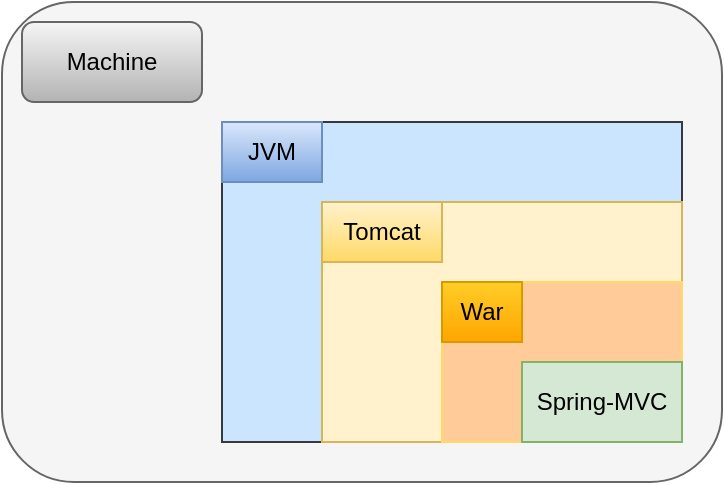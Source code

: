 <mxfile version="21.2.1" type="device">
  <diagram name="第 1 页" id="3pmu5mdlHhyu9moLcKJr">
    <mxGraphModel dx="900" dy="674" grid="1" gridSize="10" guides="1" tooltips="1" connect="1" arrows="1" fold="1" page="1" pageScale="1" pageWidth="827" pageHeight="1169" math="0" shadow="0">
      <root>
        <mxCell id="0" />
        <mxCell id="1" parent="0" />
        <mxCell id="P94F-uNf9Wzux4fFWeLc-1" value="" style="rounded=1;whiteSpace=wrap;html=1;fillColor=#f5f5f5;fontColor=#333333;strokeColor=#666666;" vertex="1" parent="1">
          <mxGeometry x="100" y="380" width="360" height="240" as="geometry" />
        </mxCell>
        <mxCell id="P94F-uNf9Wzux4fFWeLc-9" value="" style="rounded=0;whiteSpace=wrap;html=1;fillColor=#cce5ff;strokeColor=#36393d;" vertex="1" parent="1">
          <mxGeometry x="210" y="440" width="230" height="160" as="geometry" />
        </mxCell>
        <mxCell id="P94F-uNf9Wzux4fFWeLc-2" value="" style="rounded=0;whiteSpace=wrap;html=1;fillColor=#fff2cc;strokeColor=#d6b656;" vertex="1" parent="1">
          <mxGeometry x="260" y="480" width="180" height="120" as="geometry" />
        </mxCell>
        <mxCell id="P94F-uNf9Wzux4fFWeLc-4" value="" style="rounded=0;whiteSpace=wrap;html=1;fillColor=#ffcc99;strokeColor=#FFD966;" vertex="1" parent="1">
          <mxGeometry x="320" y="520" width="120" height="80" as="geometry" />
        </mxCell>
        <mxCell id="P94F-uNf9Wzux4fFWeLc-5" value="Spring-MVC" style="rounded=0;whiteSpace=wrap;html=1;fillColor=#d5e8d4;strokeColor=#82b366;" vertex="1" parent="1">
          <mxGeometry x="360" y="560" width="80" height="40" as="geometry" />
        </mxCell>
        <mxCell id="P94F-uNf9Wzux4fFWeLc-7" value="War" style="rounded=0;whiteSpace=wrap;html=1;fillColor=#ffcd28;strokeColor=#d79b00;gradientColor=#ffa500;" vertex="1" parent="1">
          <mxGeometry x="320" y="520" width="40" height="30" as="geometry" />
        </mxCell>
        <mxCell id="P94F-uNf9Wzux4fFWeLc-8" value="Tomcat" style="rounded=0;whiteSpace=wrap;html=1;fillColor=#fff2cc;strokeColor=#d6b656;gradientColor=#ffd966;" vertex="1" parent="1">
          <mxGeometry x="260" y="480" width="60" height="30" as="geometry" />
        </mxCell>
        <mxCell id="P94F-uNf9Wzux4fFWeLc-10" value="JVM" style="rounded=0;whiteSpace=wrap;html=1;fillColor=#dae8fc;gradientColor=#7ea6e0;strokeColor=#6c8ebf;" vertex="1" parent="1">
          <mxGeometry x="210" y="440" width="50" height="30" as="geometry" />
        </mxCell>
        <mxCell id="P94F-uNf9Wzux4fFWeLc-13" value="Machine" style="rounded=1;whiteSpace=wrap;html=1;fillColor=#f5f5f5;gradientColor=#b3b3b3;strokeColor=#666666;" vertex="1" parent="1">
          <mxGeometry x="110" y="390" width="90" height="40" as="geometry" />
        </mxCell>
      </root>
    </mxGraphModel>
  </diagram>
</mxfile>
